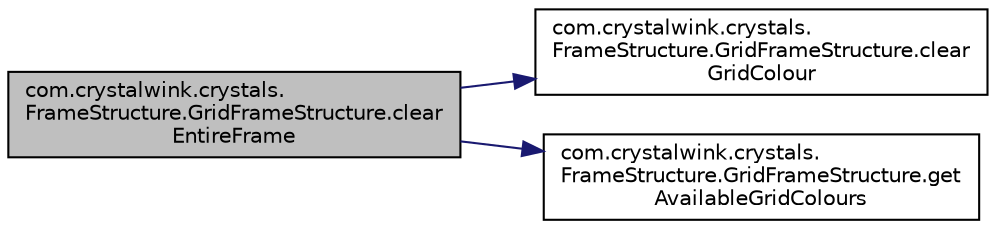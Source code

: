 digraph "com.crystalwink.crystals.FrameStructure.GridFrameStructure.clearEntireFrame"
{
  edge [fontname="Helvetica",fontsize="10",labelfontname="Helvetica",labelfontsize="10"];
  node [fontname="Helvetica",fontsize="10",shape=record];
  rankdir="LR";
  Node1 [label="com.crystalwink.crystals.\lFrameStructure.GridFrameStructure.clear\lEntireFrame",height=0.2,width=0.4,color="black", fillcolor="grey75", style="filled" fontcolor="black"];
  Node1 -> Node2 [color="midnightblue",fontsize="10",style="solid",fontname="Helvetica"];
  Node2 [label="com.crystalwink.crystals.\lFrameStructure.GridFrameStructure.clear\lGridColour",height=0.2,width=0.4,color="black", fillcolor="white", style="filled",URL="$classcom_1_1crystalwink_1_1crystals_1_1FrameStructure_1_1GridFrameStructure.html#a55ff90dd93940deb2aa358cee6504379"];
  Node1 -> Node3 [color="midnightblue",fontsize="10",style="solid",fontname="Helvetica"];
  Node3 [label="com.crystalwink.crystals.\lFrameStructure.GridFrameStructure.get\lAvailableGridColours",height=0.2,width=0.4,color="black", fillcolor="white", style="filled",URL="$classcom_1_1crystalwink_1_1crystals_1_1FrameStructure_1_1GridFrameStructure.html#ab5e915dab92790de3aab6d1beebc128a"];
}
